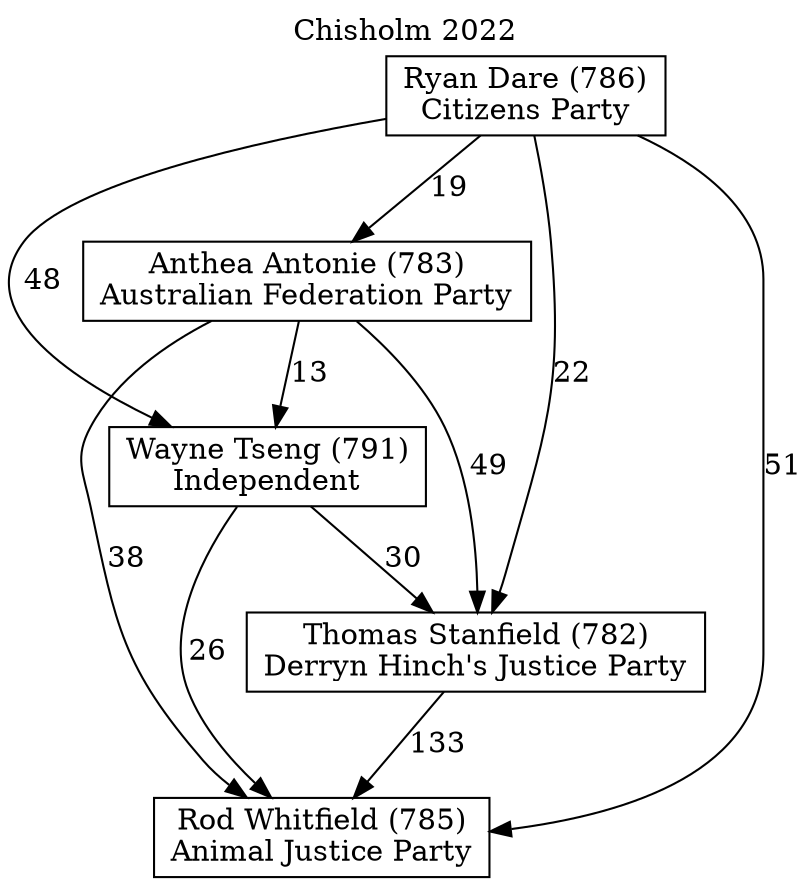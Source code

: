 // House preference flow
digraph "Rod Whitfield (785)_Chisholm_2022" {
	graph [label="Chisholm 2022" labelloc=t mclimit=10]
	node [shape=box]
	"Wayne Tseng (791)" [label="Wayne Tseng (791)
Independent"]
	"Thomas Stanfield (782)" [label="Thomas Stanfield (782)
Derryn Hinch's Justice Party"]
	"Anthea Antonie (783)" [label="Anthea Antonie (783)
Australian Federation Party"]
	"Ryan Dare (786)" [label="Ryan Dare (786)
Citizens Party"]
	"Rod Whitfield (785)" [label="Rod Whitfield (785)
Animal Justice Party"]
	"Ryan Dare (786)" -> "Rod Whitfield (785)" [label=51]
	"Thomas Stanfield (782)" -> "Rod Whitfield (785)" [label=133]
	"Ryan Dare (786)" -> "Anthea Antonie (783)" [label=19]
	"Anthea Antonie (783)" -> "Rod Whitfield (785)" [label=38]
	"Wayne Tseng (791)" -> "Thomas Stanfield (782)" [label=30]
	"Ryan Dare (786)" -> "Wayne Tseng (791)" [label=48]
	"Anthea Antonie (783)" -> "Wayne Tseng (791)" [label=13]
	"Ryan Dare (786)" -> "Thomas Stanfield (782)" [label=22]
	"Wayne Tseng (791)" -> "Rod Whitfield (785)" [label=26]
	"Anthea Antonie (783)" -> "Thomas Stanfield (782)" [label=49]
}
